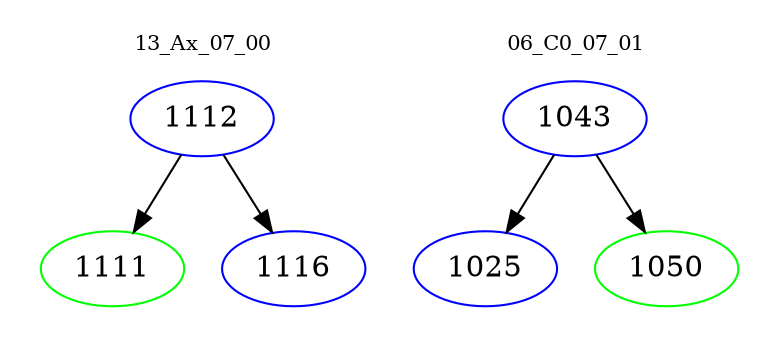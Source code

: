 digraph{
subgraph cluster_0 {
color = white
label = "13_Ax_07_00";
fontsize=10;
T0_1112 [label="1112", color="blue"]
T0_1112 -> T0_1111 [color="black"]
T0_1111 [label="1111", color="green"]
T0_1112 -> T0_1116 [color="black"]
T0_1116 [label="1116", color="blue"]
}
subgraph cluster_1 {
color = white
label = "06_C0_07_01";
fontsize=10;
T1_1043 [label="1043", color="blue"]
T1_1043 -> T1_1025 [color="black"]
T1_1025 [label="1025", color="blue"]
T1_1043 -> T1_1050 [color="black"]
T1_1050 [label="1050", color="green"]
}
}
